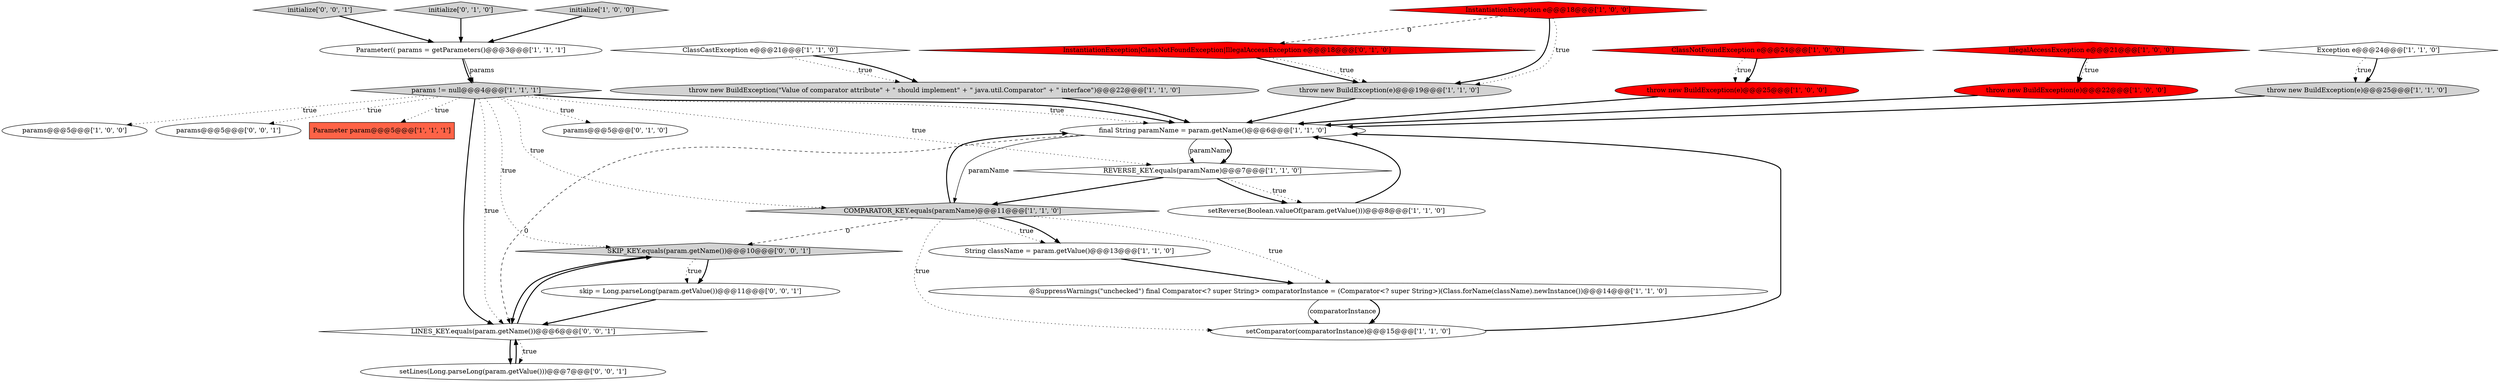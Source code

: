 digraph {
2 [style = filled, label = "throw new BuildException(e)@@@25@@@['1', '1', '0']", fillcolor = lightgray, shape = ellipse image = "AAA0AAABBB1BBB"];
15 [style = filled, label = "setReverse(Boolean.valueOf(param.getValue()))@@@8@@@['1', '1', '0']", fillcolor = white, shape = ellipse image = "AAA0AAABBB1BBB"];
3 [style = filled, label = "params@@@5@@@['1', '0', '0']", fillcolor = white, shape = ellipse image = "AAA0AAABBB1BBB"];
9 [style = filled, label = "params != null@@@4@@@['1', '1', '1']", fillcolor = lightgray, shape = diamond image = "AAA0AAABBB1BBB"];
6 [style = filled, label = "@SuppressWarnings(\"unchecked\") final Comparator<? super String> comparatorInstance = (Comparator<? super String>)(Class.forName(className).newInstance())@@@14@@@['1', '1', '0']", fillcolor = white, shape = ellipse image = "AAA0AAABBB1BBB"];
4 [style = filled, label = "IllegalAccessException e@@@21@@@['1', '0', '0']", fillcolor = red, shape = diamond image = "AAA1AAABBB1BBB"];
10 [style = filled, label = "String className = param.getValue()@@@13@@@['1', '1', '0']", fillcolor = white, shape = ellipse image = "AAA0AAABBB1BBB"];
14 [style = filled, label = "ClassNotFoundException e@@@24@@@['1', '0', '0']", fillcolor = red, shape = diamond image = "AAA1AAABBB1BBB"];
24 [style = filled, label = "InstantiationException|ClassNotFoundException|IllegalAccessException e@@@18@@@['0', '1', '0']", fillcolor = red, shape = diamond image = "AAA1AAABBB2BBB"];
16 [style = filled, label = "setComparator(comparatorInstance)@@@15@@@['1', '1', '0']", fillcolor = white, shape = ellipse image = "AAA0AAABBB1BBB"];
25 [style = filled, label = "initialize['0', '0', '1']", fillcolor = lightgray, shape = diamond image = "AAA0AAABBB3BBB"];
27 [style = filled, label = "setLines(Long.parseLong(param.getValue()))@@@7@@@['0', '0', '1']", fillcolor = white, shape = ellipse image = "AAA0AAABBB3BBB"];
11 [style = filled, label = "throw new BuildException(\"Value of comparator attribute\" + \" should implement\" + \" java.util.Comparator\" + \" interface\")@@@22@@@['1', '1', '0']", fillcolor = lightgray, shape = ellipse image = "AAA0AAABBB1BBB"];
22 [style = filled, label = "initialize['0', '1', '0']", fillcolor = lightgray, shape = diamond image = "AAA0AAABBB2BBB"];
28 [style = filled, label = "params@@@5@@@['0', '0', '1']", fillcolor = white, shape = ellipse image = "AAA0AAABBB3BBB"];
1 [style = filled, label = "ClassCastException e@@@21@@@['1', '1', '0']", fillcolor = white, shape = diamond image = "AAA0AAABBB1BBB"];
0 [style = filled, label = "REVERSE_KEY.equals(paramName)@@@7@@@['1', '1', '0']", fillcolor = white, shape = diamond image = "AAA0AAABBB1BBB"];
17 [style = filled, label = "InstantiationException e@@@18@@@['1', '0', '0']", fillcolor = red, shape = diamond image = "AAA1AAABBB1BBB"];
12 [style = filled, label = "final String paramName = param.getName()@@@6@@@['1', '1', '0']", fillcolor = white, shape = ellipse image = "AAA0AAABBB1BBB"];
20 [style = filled, label = "Parameter param@@@5@@@['1', '1', '1']", fillcolor = tomato, shape = box image = "AAA0AAABBB1BBB"];
26 [style = filled, label = "LINES_KEY.equals(param.getName())@@@6@@@['0', '0', '1']", fillcolor = white, shape = diamond image = "AAA0AAABBB3BBB"];
7 [style = filled, label = "throw new BuildException(e)@@@19@@@['1', '1', '0']", fillcolor = lightgray, shape = ellipse image = "AAA0AAABBB1BBB"];
21 [style = filled, label = "throw new BuildException(e)@@@25@@@['1', '0', '0']", fillcolor = red, shape = ellipse image = "AAA1AAABBB1BBB"];
30 [style = filled, label = "SKIP_KEY.equals(param.getName())@@@10@@@['0', '0', '1']", fillcolor = lightgray, shape = diamond image = "AAA0AAABBB3BBB"];
23 [style = filled, label = "params@@@5@@@['0', '1', '0']", fillcolor = white, shape = ellipse image = "AAA0AAABBB2BBB"];
5 [style = filled, label = "initialize['1', '0', '0']", fillcolor = lightgray, shape = diamond image = "AAA0AAABBB1BBB"];
18 [style = filled, label = "Parameter(( params = getParameters()@@@3@@@['1', '1', '1']", fillcolor = white, shape = ellipse image = "AAA0AAABBB1BBB"];
19 [style = filled, label = "COMPARATOR_KEY.equals(paramName)@@@11@@@['1', '1', '0']", fillcolor = lightgray, shape = diamond image = "AAA0AAABBB1BBB"];
29 [style = filled, label = "skip = Long.parseLong(param.getValue())@@@11@@@['0', '0', '1']", fillcolor = white, shape = ellipse image = "AAA0AAABBB3BBB"];
8 [style = filled, label = "Exception e@@@24@@@['1', '1', '0']", fillcolor = white, shape = diamond image = "AAA0AAABBB1BBB"];
13 [style = filled, label = "throw new BuildException(e)@@@22@@@['1', '0', '0']", fillcolor = red, shape = ellipse image = "AAA1AAABBB1BBB"];
19->10 [style = dotted, label="true"];
9->12 [style = dotted, label="true"];
9->26 [style = dotted, label="true"];
9->0 [style = dotted, label="true"];
12->0 [style = solid, label="paramName"];
19->12 [style = bold, label=""];
17->24 [style = dashed, label="0"];
7->12 [style = bold, label=""];
0->19 [style = bold, label=""];
0->15 [style = dotted, label="true"];
8->2 [style = dotted, label="true"];
26->27 [style = dotted, label="true"];
1->11 [style = dotted, label="true"];
4->13 [style = bold, label=""];
30->26 [style = bold, label=""];
25->18 [style = bold, label=""];
19->10 [style = bold, label=""];
11->12 [style = bold, label=""];
5->18 [style = bold, label=""];
12->0 [style = bold, label=""];
10->6 [style = bold, label=""];
30->29 [style = bold, label=""];
0->15 [style = bold, label=""];
2->12 [style = bold, label=""];
1->11 [style = bold, label=""];
26->30 [style = bold, label=""];
21->12 [style = bold, label=""];
29->26 [style = bold, label=""];
17->7 [style = bold, label=""];
9->26 [style = bold, label=""];
4->13 [style = dotted, label="true"];
12->26 [style = dashed, label="0"];
30->29 [style = dotted, label="true"];
26->27 [style = bold, label=""];
22->18 [style = bold, label=""];
9->19 [style = dotted, label="true"];
13->12 [style = bold, label=""];
14->21 [style = dotted, label="true"];
19->30 [style = dashed, label="0"];
8->2 [style = bold, label=""];
6->16 [style = bold, label=""];
9->23 [style = dotted, label="true"];
12->19 [style = solid, label="paramName"];
9->20 [style = dotted, label="true"];
18->9 [style = bold, label=""];
19->16 [style = dotted, label="true"];
17->7 [style = dotted, label="true"];
6->16 [style = solid, label="comparatorInstance"];
15->12 [style = bold, label=""];
9->12 [style = bold, label=""];
19->6 [style = dotted, label="true"];
9->3 [style = dotted, label="true"];
18->9 [style = solid, label="params"];
24->7 [style = bold, label=""];
9->30 [style = dotted, label="true"];
16->12 [style = bold, label=""];
24->7 [style = dotted, label="true"];
14->21 [style = bold, label=""];
9->28 [style = dotted, label="true"];
27->26 [style = bold, label=""];
}
